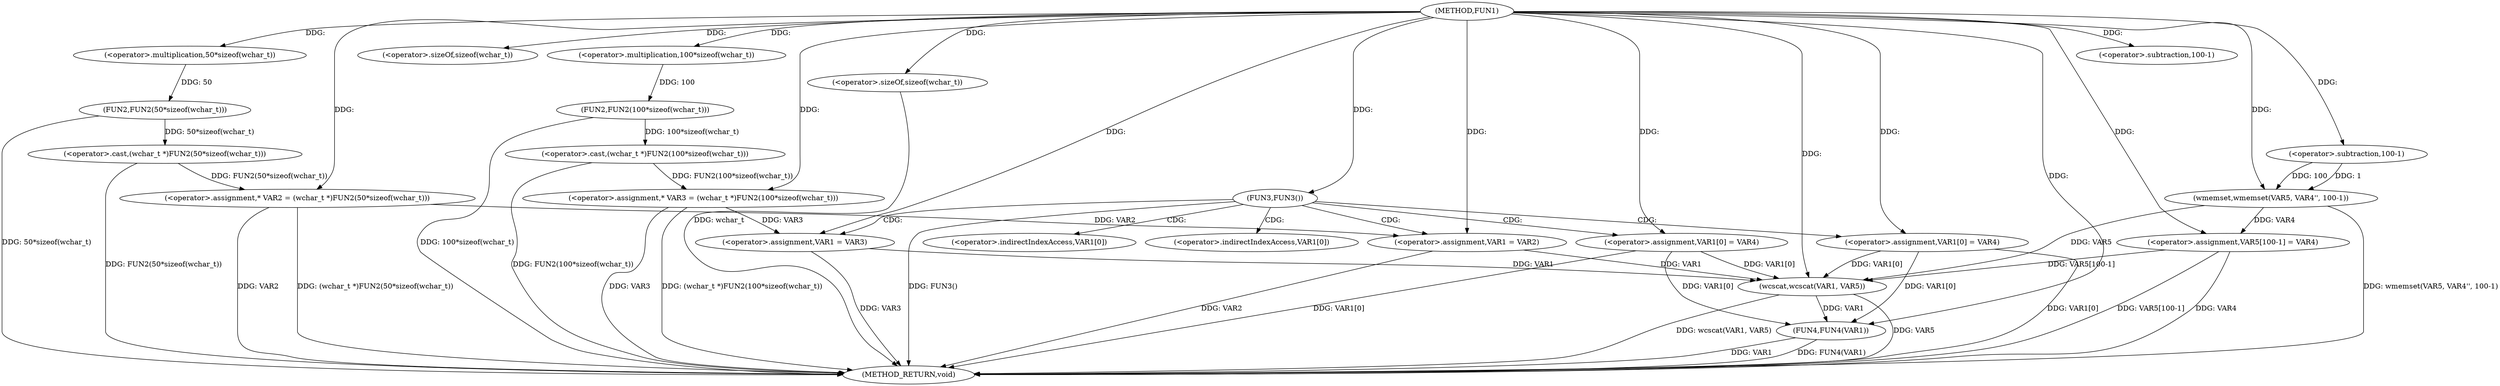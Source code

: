 digraph FUN1 {  
"1000100" [label = "(METHOD,FUN1)" ]
"1000164" [label = "(METHOD_RETURN,void)" ]
"1000104" [label = "(<operator>.assignment,* VAR2 = (wchar_t *)FUN2(50*sizeof(wchar_t)))" ]
"1000106" [label = "(<operator>.cast,(wchar_t *)FUN2(50*sizeof(wchar_t)))" ]
"1000108" [label = "(FUN2,FUN2(50*sizeof(wchar_t)))" ]
"1000109" [label = "(<operator>.multiplication,50*sizeof(wchar_t))" ]
"1000111" [label = "(<operator>.sizeOf,sizeof(wchar_t))" ]
"1000114" [label = "(<operator>.assignment,* VAR3 = (wchar_t *)FUN2(100*sizeof(wchar_t)))" ]
"1000116" [label = "(<operator>.cast,(wchar_t *)FUN2(100*sizeof(wchar_t)))" ]
"1000118" [label = "(FUN2,FUN2(100*sizeof(wchar_t)))" ]
"1000119" [label = "(<operator>.multiplication,100*sizeof(wchar_t))" ]
"1000121" [label = "(<operator>.sizeOf,sizeof(wchar_t))" ]
"1000124" [label = "(FUN3,FUN3())" ]
"1000126" [label = "(<operator>.assignment,VAR1 = VAR2)" ]
"1000129" [label = "(<operator>.assignment,VAR1[0] = VAR4)" ]
"1000136" [label = "(<operator>.assignment,VAR1 = VAR3)" ]
"1000139" [label = "(<operator>.assignment,VAR1[0] = VAR4)" ]
"1000146" [label = "(wmemset,wmemset(VAR5, VAR4'', 100-1))" ]
"1000149" [label = "(<operator>.subtraction,100-1)" ]
"1000152" [label = "(<operator>.assignment,VAR5[100-1] = VAR4)" ]
"1000155" [label = "(<operator>.subtraction,100-1)" ]
"1000159" [label = "(wcscat,wcscat(VAR1, VAR5))" ]
"1000162" [label = "(FUN4,FUN4(VAR1))" ]
"1000130" [label = "(<operator>.indirectIndexAccess,VAR1[0])" ]
"1000140" [label = "(<operator>.indirectIndexAccess,VAR1[0])" ]
  "1000159" -> "1000164"  [ label = "DDG: wcscat(VAR1, VAR5)"] 
  "1000106" -> "1000164"  [ label = "DDG: FUN2(50*sizeof(wchar_t))"] 
  "1000104" -> "1000164"  [ label = "DDG: VAR2"] 
  "1000152" -> "1000164"  [ label = "DDG: VAR5[100-1]"] 
  "1000116" -> "1000164"  [ label = "DDG: FUN2(100*sizeof(wchar_t))"] 
  "1000118" -> "1000164"  [ label = "DDG: 100*sizeof(wchar_t)"] 
  "1000124" -> "1000164"  [ label = "DDG: FUN3()"] 
  "1000129" -> "1000164"  [ label = "DDG: VAR1[0]"] 
  "1000139" -> "1000164"  [ label = "DDG: VAR1[0]"] 
  "1000152" -> "1000164"  [ label = "DDG: VAR4"] 
  "1000114" -> "1000164"  [ label = "DDG: VAR3"] 
  "1000121" -> "1000164"  [ label = "DDG: wchar_t"] 
  "1000126" -> "1000164"  [ label = "DDG: VAR2"] 
  "1000136" -> "1000164"  [ label = "DDG: VAR3"] 
  "1000162" -> "1000164"  [ label = "DDG: VAR1"] 
  "1000162" -> "1000164"  [ label = "DDG: FUN4(VAR1)"] 
  "1000146" -> "1000164"  [ label = "DDG: wmemset(VAR5, VAR4'', 100-1)"] 
  "1000159" -> "1000164"  [ label = "DDG: VAR5"] 
  "1000114" -> "1000164"  [ label = "DDG: (wchar_t *)FUN2(100*sizeof(wchar_t))"] 
  "1000104" -> "1000164"  [ label = "DDG: (wchar_t *)FUN2(50*sizeof(wchar_t))"] 
  "1000108" -> "1000164"  [ label = "DDG: 50*sizeof(wchar_t)"] 
  "1000106" -> "1000104"  [ label = "DDG: FUN2(50*sizeof(wchar_t))"] 
  "1000100" -> "1000104"  [ label = "DDG: "] 
  "1000108" -> "1000106"  [ label = "DDG: 50*sizeof(wchar_t)"] 
  "1000109" -> "1000108"  [ label = "DDG: 50"] 
  "1000100" -> "1000109"  [ label = "DDG: "] 
  "1000100" -> "1000111"  [ label = "DDG: "] 
  "1000116" -> "1000114"  [ label = "DDG: FUN2(100*sizeof(wchar_t))"] 
  "1000100" -> "1000114"  [ label = "DDG: "] 
  "1000118" -> "1000116"  [ label = "DDG: 100*sizeof(wchar_t)"] 
  "1000119" -> "1000118"  [ label = "DDG: 100"] 
  "1000100" -> "1000119"  [ label = "DDG: "] 
  "1000100" -> "1000121"  [ label = "DDG: "] 
  "1000100" -> "1000124"  [ label = "DDG: "] 
  "1000104" -> "1000126"  [ label = "DDG: VAR2"] 
  "1000100" -> "1000126"  [ label = "DDG: "] 
  "1000100" -> "1000129"  [ label = "DDG: "] 
  "1000114" -> "1000136"  [ label = "DDG: VAR3"] 
  "1000100" -> "1000136"  [ label = "DDG: "] 
  "1000100" -> "1000139"  [ label = "DDG: "] 
  "1000100" -> "1000146"  [ label = "DDG: "] 
  "1000149" -> "1000146"  [ label = "DDG: 100"] 
  "1000149" -> "1000146"  [ label = "DDG: 1"] 
  "1000100" -> "1000149"  [ label = "DDG: "] 
  "1000146" -> "1000152"  [ label = "DDG: VAR4"] 
  "1000100" -> "1000152"  [ label = "DDG: "] 
  "1000100" -> "1000155"  [ label = "DDG: "] 
  "1000129" -> "1000159"  [ label = "DDG: VAR1[0]"] 
  "1000139" -> "1000159"  [ label = "DDG: VAR1[0]"] 
  "1000126" -> "1000159"  [ label = "DDG: VAR1"] 
  "1000136" -> "1000159"  [ label = "DDG: VAR1"] 
  "1000100" -> "1000159"  [ label = "DDG: "] 
  "1000152" -> "1000159"  [ label = "DDG: VAR5[100-1]"] 
  "1000146" -> "1000159"  [ label = "DDG: VAR5"] 
  "1000129" -> "1000162"  [ label = "DDG: VAR1[0]"] 
  "1000159" -> "1000162"  [ label = "DDG: VAR1"] 
  "1000139" -> "1000162"  [ label = "DDG: VAR1[0]"] 
  "1000100" -> "1000162"  [ label = "DDG: "] 
  "1000124" -> "1000129"  [ label = "CDG: "] 
  "1000124" -> "1000130"  [ label = "CDG: "] 
  "1000124" -> "1000139"  [ label = "CDG: "] 
  "1000124" -> "1000136"  [ label = "CDG: "] 
  "1000124" -> "1000140"  [ label = "CDG: "] 
  "1000124" -> "1000126"  [ label = "CDG: "] 
}
